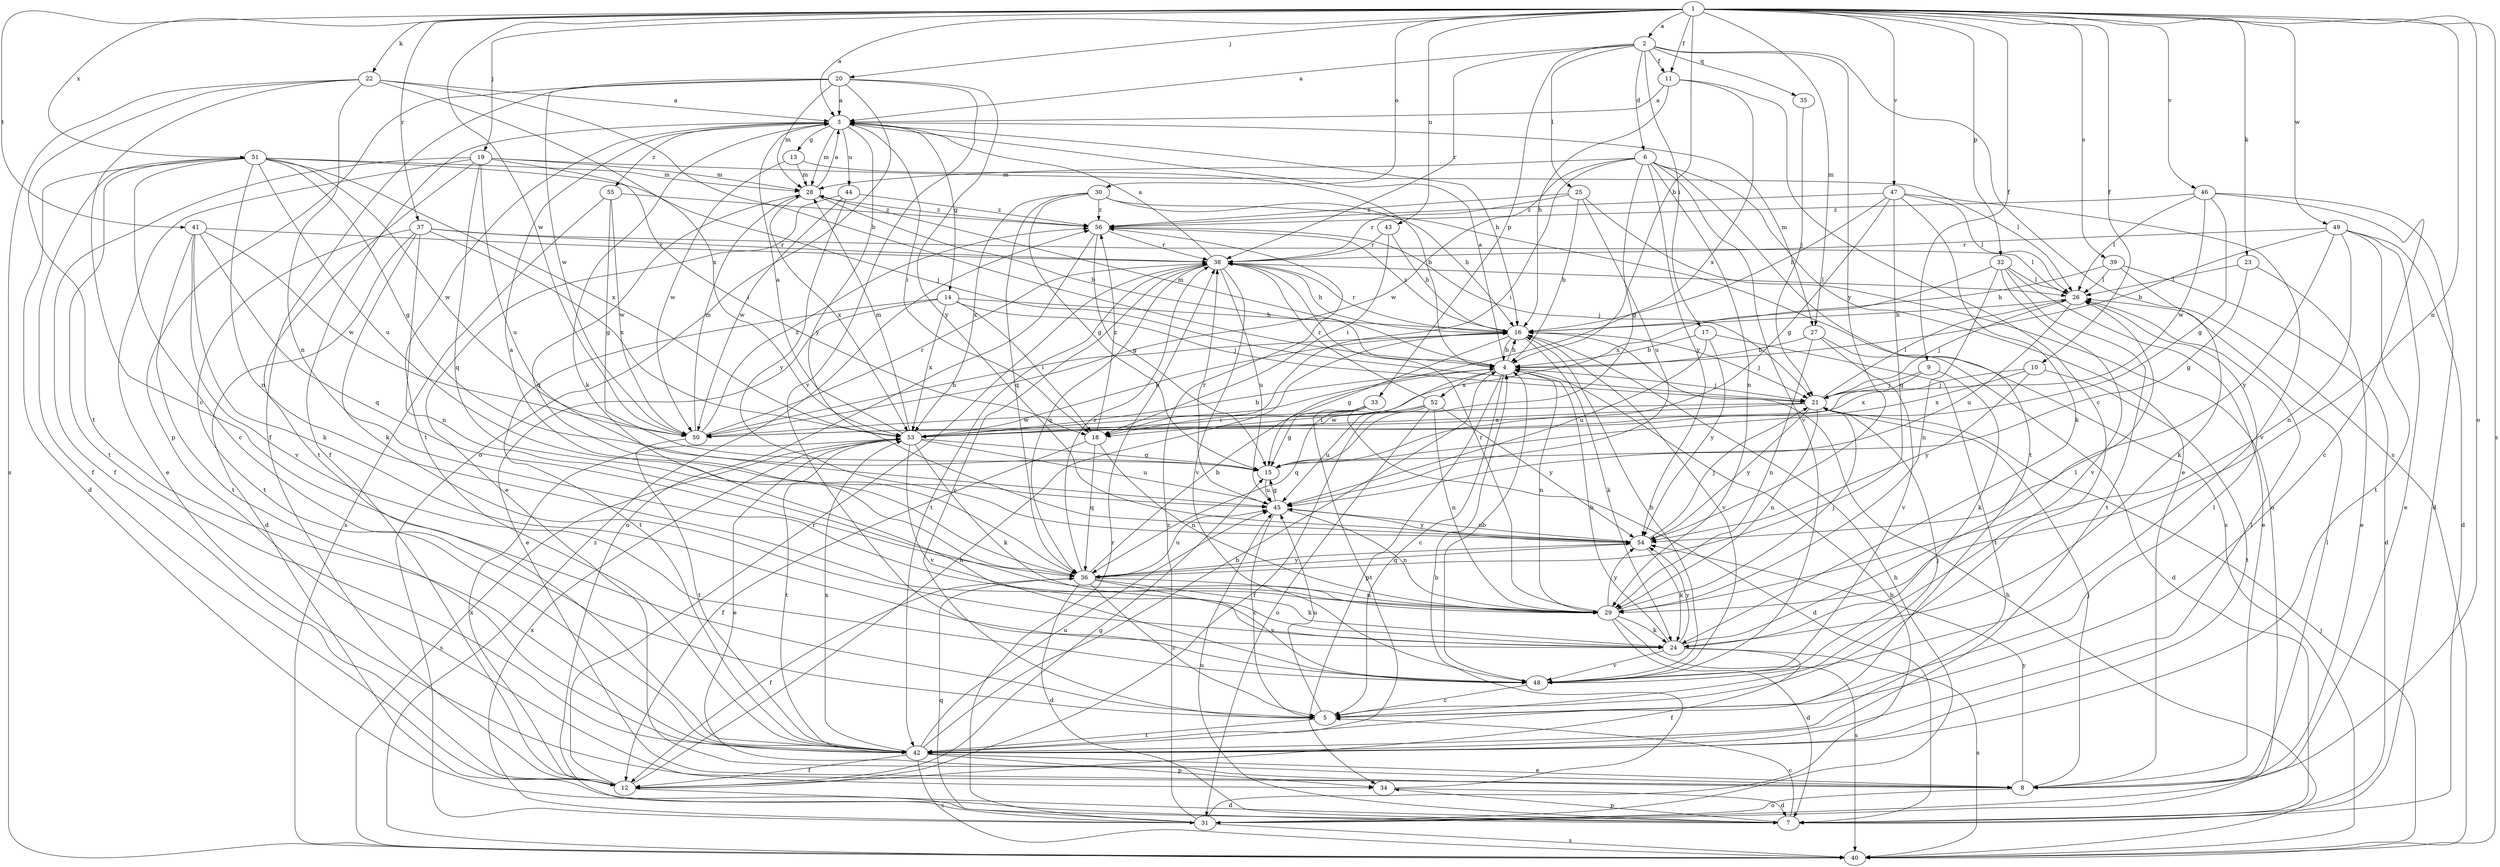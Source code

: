 strict digraph  {
	1 -> 2 [label=a];
	1 -> 3 [label=a];
	2 -> 3 [label=a];
	4 -> 3 [label=a];
	11 -> 3 [label=a];
	20 -> 3 [label=a];
	22 -> 3 [label=a];
	28 -> 3 [label=a];
	36 -> 3 [label=a];
	38 -> 3 [label=a];
	53 -> 3 [label=a];
	1 -> 4 [label=b];
	13 -> 4 [label=b];
	16 -> 4 [label=b];
	17 -> 4 [label=b];
	22 -> 4 [label=b];
	24 -> 4 [label=b];
	25 -> 4 [label=b];
	27 -> 4 [label=b];
	28 -> 4 [label=b];
	31 -> 4 [label=b];
	34 -> 4 [label=b];
	36 -> 4 [label=b];
	42 -> 4 [label=b];
	48 -> 4 [label=b];
	49 -> 4 [label=b];
	53 -> 4 [label=b];
	4 -> 5 [label=c];
	7 -> 5 [label=c];
	11 -> 5 [label=c];
	22 -> 5 [label=c];
	36 -> 5 [label=c];
	38 -> 5 [label=c];
	45 -> 5 [label=c];
	46 -> 5 [label=c];
	48 -> 5 [label=c];
	51 -> 5 [label=c];
	2 -> 6 [label=d];
	12 -> 7 [label=d];
	27 -> 7 [label=d];
	29 -> 7 [label=d];
	33 -> 7 [label=d];
	34 -> 7 [label=d];
	36 -> 7 [label=d];
	37 -> 7 [label=d];
	39 -> 7 [label=d];
	46 -> 7 [label=d];
	49 -> 7 [label=d];
	51 -> 7 [label=d];
	6 -> 8 [label=e];
	14 -> 8 [label=e];
	19 -> 8 [label=e];
	23 -> 8 [label=e];
	32 -> 8 [label=e];
	42 -> 8 [label=e];
	44 -> 8 [label=e];
	49 -> 8 [label=e];
	53 -> 8 [label=e];
	1 -> 9 [label=f];
	1 -> 10 [label=f];
	1 -> 11 [label=f];
	2 -> 11 [label=f];
	3 -> 12 [label=f];
	18 -> 12 [label=f];
	19 -> 12 [label=f];
	20 -> 12 [label=f];
	24 -> 12 [label=f];
	36 -> 12 [label=f];
	42 -> 12 [label=f];
	51 -> 12 [label=f];
	52 -> 12 [label=f];
	3 -> 13 [label=g];
	3 -> 14 [label=g];
	6 -> 15 [label=g];
	12 -> 15 [label=g];
	16 -> 15 [label=g];
	23 -> 15 [label=g];
	30 -> 15 [label=g];
	33 -> 15 [label=g];
	45 -> 15 [label=g];
	46 -> 15 [label=g];
	47 -> 15 [label=g];
	51 -> 15 [label=g];
	53 -> 15 [label=g];
	55 -> 15 [label=g];
	56 -> 15 [label=g];
	3 -> 16 [label=h];
	4 -> 16 [label=h];
	11 -> 16 [label=h];
	12 -> 16 [label=h];
	14 -> 16 [label=h];
	26 -> 16 [label=h];
	30 -> 16 [label=h];
	31 -> 16 [label=h];
	38 -> 16 [label=h];
	39 -> 16 [label=h];
	40 -> 16 [label=h];
	43 -> 16 [label=h];
	47 -> 16 [label=h];
	48 -> 16 [label=h];
	50 -> 16 [label=h];
	53 -> 16 [label=h];
	2 -> 17 [label=i];
	3 -> 18 [label=i];
	6 -> 18 [label=i];
	14 -> 18 [label=i];
	19 -> 18 [label=i];
	33 -> 18 [label=i];
	43 -> 18 [label=i];
	52 -> 18 [label=i];
	1 -> 19 [label=j];
	1 -> 20 [label=j];
	4 -> 21 [label=j];
	5 -> 21 [label=j];
	8 -> 21 [label=j];
	9 -> 21 [label=j];
	10 -> 21 [label=j];
	14 -> 21 [label=j];
	16 -> 21 [label=j];
	26 -> 21 [label=j];
	29 -> 21 [label=j];
	35 -> 21 [label=j];
	40 -> 21 [label=j];
	51 -> 21 [label=j];
	54 -> 21 [label=j];
	56 -> 21 [label=j];
	1 -> 22 [label=k];
	1 -> 23 [label=k];
	3 -> 24 [label=k];
	9 -> 24 [label=k];
	16 -> 24 [label=k];
	29 -> 24 [label=k];
	36 -> 24 [label=k];
	37 -> 24 [label=k];
	39 -> 24 [label=k];
	41 -> 24 [label=k];
	47 -> 24 [label=k];
	53 -> 24 [label=k];
	54 -> 24 [label=k];
	2 -> 25 [label=l];
	5 -> 26 [label=l];
	8 -> 26 [label=l];
	19 -> 26 [label=l];
	21 -> 26 [label=l];
	23 -> 26 [label=l];
	24 -> 26 [label=l];
	32 -> 26 [label=l];
	37 -> 26 [label=l];
	38 -> 26 [label=l];
	39 -> 26 [label=l];
	42 -> 26 [label=l];
	46 -> 26 [label=l];
	47 -> 26 [label=l];
	1 -> 27 [label=m];
	3 -> 27 [label=m];
	3 -> 28 [label=m];
	4 -> 28 [label=m];
	6 -> 28 [label=m];
	13 -> 28 [label=m];
	19 -> 28 [label=m];
	20 -> 28 [label=m];
	50 -> 28 [label=m];
	51 -> 28 [label=m];
	53 -> 28 [label=m];
	1 -> 29 [label=n];
	4 -> 29 [label=n];
	6 -> 29 [label=n];
	18 -> 29 [label=n];
	21 -> 29 [label=n];
	22 -> 29 [label=n];
	27 -> 29 [label=n];
	32 -> 29 [label=n];
	36 -> 29 [label=n];
	37 -> 29 [label=n];
	45 -> 29 [label=n];
	49 -> 29 [label=n];
	51 -> 29 [label=n];
	52 -> 29 [label=n];
	1 -> 30 [label=o];
	1 -> 31 [label=o];
	8 -> 31 [label=o];
	20 -> 31 [label=o];
	25 -> 31 [label=o];
	52 -> 31 [label=o];
	56 -> 31 [label=o];
	1 -> 32 [label=p];
	2 -> 33 [label=p];
	4 -> 34 [label=p];
	7 -> 34 [label=p];
	20 -> 34 [label=p];
	42 -> 34 [label=p];
	2 -> 35 [label=q];
	4 -> 36 [label=q];
	18 -> 36 [label=q];
	19 -> 36 [label=q];
	28 -> 36 [label=q];
	30 -> 36 [label=q];
	31 -> 36 [label=q];
	38 -> 36 [label=q];
	41 -> 36 [label=q];
	47 -> 36 [label=q];
	54 -> 36 [label=q];
	1 -> 37 [label=r];
	2 -> 38 [label=r];
	12 -> 38 [label=r];
	16 -> 38 [label=r];
	25 -> 38 [label=r];
	29 -> 38 [label=r];
	31 -> 38 [label=r];
	36 -> 38 [label=r];
	37 -> 38 [label=r];
	41 -> 38 [label=r];
	43 -> 38 [label=r];
	45 -> 38 [label=r];
	49 -> 38 [label=r];
	50 -> 38 [label=r];
	52 -> 38 [label=r];
	56 -> 38 [label=r];
	1 -> 39 [label=s];
	1 -> 40 [label=s];
	2 -> 40 [label=s];
	22 -> 40 [label=s];
	24 -> 40 [label=s];
	29 -> 40 [label=s];
	30 -> 40 [label=s];
	31 -> 40 [label=s];
	42 -> 40 [label=s];
	53 -> 40 [label=s];
	55 -> 40 [label=s];
	1 -> 41 [label=t];
	3 -> 42 [label=t];
	5 -> 42 [label=t];
	6 -> 42 [label=t];
	10 -> 42 [label=t];
	14 -> 42 [label=t];
	17 -> 42 [label=t];
	19 -> 42 [label=t];
	22 -> 42 [label=t];
	32 -> 42 [label=t];
	33 -> 42 [label=t];
	37 -> 42 [label=t];
	38 -> 42 [label=t];
	41 -> 42 [label=t];
	49 -> 42 [label=t];
	50 -> 42 [label=t];
	51 -> 42 [label=t];
	53 -> 42 [label=t];
	1 -> 43 [label=u];
	3 -> 44 [label=u];
	5 -> 45 [label=u];
	7 -> 45 [label=u];
	15 -> 45 [label=u];
	17 -> 45 [label=u];
	19 -> 45 [label=u];
	25 -> 45 [label=u];
	26 -> 45 [label=u];
	36 -> 45 [label=u];
	38 -> 45 [label=u];
	42 -> 45 [label=u];
	51 -> 45 [label=u];
	52 -> 45 [label=u];
	53 -> 45 [label=u];
	54 -> 45 [label=u];
	1 -> 46 [label=v];
	1 -> 47 [label=v];
	6 -> 48 [label=v];
	16 -> 48 [label=v];
	20 -> 48 [label=v];
	24 -> 48 [label=v];
	27 -> 48 [label=v];
	32 -> 48 [label=v];
	36 -> 48 [label=v];
	38 -> 48 [label=v];
	41 -> 48 [label=v];
	47 -> 48 [label=v];
	53 -> 48 [label=v];
	1 -> 49 [label=w];
	1 -> 50 [label=w];
	6 -> 50 [label=w];
	13 -> 50 [label=w];
	20 -> 50 [label=w];
	21 -> 50 [label=w];
	33 -> 50 [label=w];
	41 -> 50 [label=w];
	44 -> 50 [label=w];
	46 -> 50 [label=w];
	51 -> 50 [label=w];
	55 -> 50 [label=w];
	1 -> 51 [label=x];
	4 -> 52 [label=x];
	9 -> 53 [label=x];
	10 -> 53 [label=x];
	11 -> 53 [label=x];
	12 -> 53 [label=x];
	14 -> 53 [label=x];
	21 -> 53 [label=x];
	22 -> 53 [label=x];
	28 -> 53 [label=x];
	30 -> 53 [label=x];
	31 -> 53 [label=x];
	32 -> 53 [label=x];
	37 -> 53 [label=x];
	42 -> 53 [label=x];
	51 -> 53 [label=x];
	2 -> 54 [label=y];
	3 -> 54 [label=y];
	6 -> 54 [label=y];
	8 -> 54 [label=y];
	10 -> 54 [label=y];
	17 -> 54 [label=y];
	20 -> 54 [label=y];
	21 -> 54 [label=y];
	24 -> 54 [label=y];
	29 -> 54 [label=y];
	36 -> 54 [label=y];
	44 -> 54 [label=y];
	45 -> 54 [label=y];
	49 -> 54 [label=y];
	52 -> 54 [label=y];
	3 -> 55 [label=z];
	16 -> 56 [label=z];
	18 -> 56 [label=z];
	25 -> 56 [label=z];
	28 -> 56 [label=z];
	30 -> 56 [label=z];
	31 -> 56 [label=z];
	40 -> 56 [label=z];
	44 -> 56 [label=z];
	46 -> 56 [label=z];
	47 -> 56 [label=z];
	50 -> 56 [label=z];
	55 -> 56 [label=z];
}
